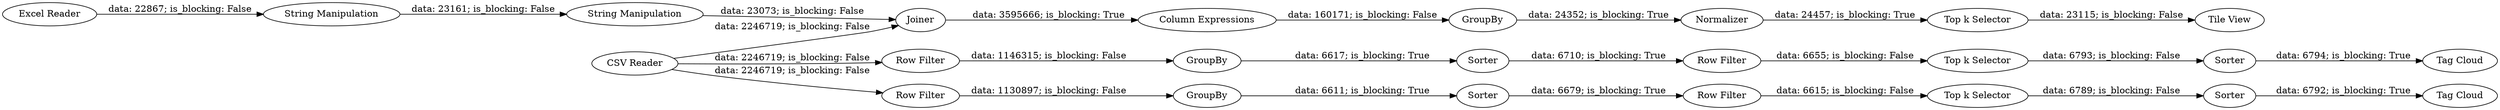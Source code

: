 digraph {
	"4669277448319324913_14" [label="String Manipulation"]
	"4669277448319324913_24" [label="Row Filter"]
	"4669277448319324913_10" [label=Sorter]
	"4669277448319324913_20" [label="Top k Selector"]
	"4669277448319324913_3" [label=GroupBy]
	"4669277448319324913_15" [label=Joiner]
	"4669277448319324913_6" [label="Top k Selector"]
	"4669277448319324913_22" [label="Tag Cloud"]
	"4669277448319324913_17" [label="Column Expressions"]
	"4669277448319324913_16" [label=GroupBy]
	"4669277448319324913_25" [label="Tile View"]
	"4669277448319324913_4" [label="Row Filter"]
	"4669277448319324913_2" [label="Excel Reader"]
	"4669277448319324913_5" [label=Sorter]
	"4669277448319324913_21" [label="Tag Cloud"]
	"4669277448319324913_13" [label="String Manipulation"]
	"4669277448319324913_1" [label="CSV Reader"]
	"4669277448319324913_12" [label=Sorter]
	"4669277448319324913_23" [label="Row Filter"]
	"4669277448319324913_11" [label=Sorter]
	"4669277448319324913_7" [label="Top k Selector"]
	"4669277448319324913_8" [label="Row Filter"]
	"4669277448319324913_9" [label=GroupBy]
	"4669277448319324913_18" [label=Normalizer]
	"4669277448319324913_18" -> "4669277448319324913_20" [label="data: 24457; is_blocking: True"]
	"4669277448319324913_8" -> "4669277448319324913_9" [label="data: 1130897; is_blocking: False"]
	"4669277448319324913_20" -> "4669277448319324913_25" [label="data: 23115; is_blocking: False"]
	"4669277448319324913_1" -> "4669277448319324913_8" [label="data: 2246719; is_blocking: False"]
	"4669277448319324913_7" -> "4669277448319324913_12" [label="data: 6789; is_blocking: False"]
	"4669277448319324913_16" -> "4669277448319324913_18" [label="data: 24352; is_blocking: True"]
	"4669277448319324913_4" -> "4669277448319324913_3" [label="data: 1146315; is_blocking: False"]
	"4669277448319324913_24" -> "4669277448319324913_7" [label="data: 6615; is_blocking: False"]
	"4669277448319324913_17" -> "4669277448319324913_16" [label="data: 160171; is_blocking: False"]
	"4669277448319324913_10" -> "4669277448319324913_24" [label="data: 6679; is_blocking: True"]
	"4669277448319324913_3" -> "4669277448319324913_5" [label="data: 6617; is_blocking: True"]
	"4669277448319324913_23" -> "4669277448319324913_6" [label="data: 6655; is_blocking: False"]
	"4669277448319324913_13" -> "4669277448319324913_14" [label="data: 23161; is_blocking: False"]
	"4669277448319324913_1" -> "4669277448319324913_4" [label="data: 2246719; is_blocking: False"]
	"4669277448319324913_11" -> "4669277448319324913_21" [label="data: 6794; is_blocking: True"]
	"4669277448319324913_5" -> "4669277448319324913_23" [label="data: 6710; is_blocking: True"]
	"4669277448319324913_6" -> "4669277448319324913_11" [label="data: 6793; is_blocking: False"]
	"4669277448319324913_12" -> "4669277448319324913_22" [label="data: 6792; is_blocking: True"]
	"4669277448319324913_14" -> "4669277448319324913_15" [label="data: 23073; is_blocking: False"]
	"4669277448319324913_2" -> "4669277448319324913_13" [label="data: 22867; is_blocking: False"]
	"4669277448319324913_9" -> "4669277448319324913_10" [label="data: 6611; is_blocking: True"]
	"4669277448319324913_15" -> "4669277448319324913_17" [label="data: 3595666; is_blocking: True"]
	"4669277448319324913_1" -> "4669277448319324913_15" [label="data: 2246719; is_blocking: False"]
	rankdir=LR
}
